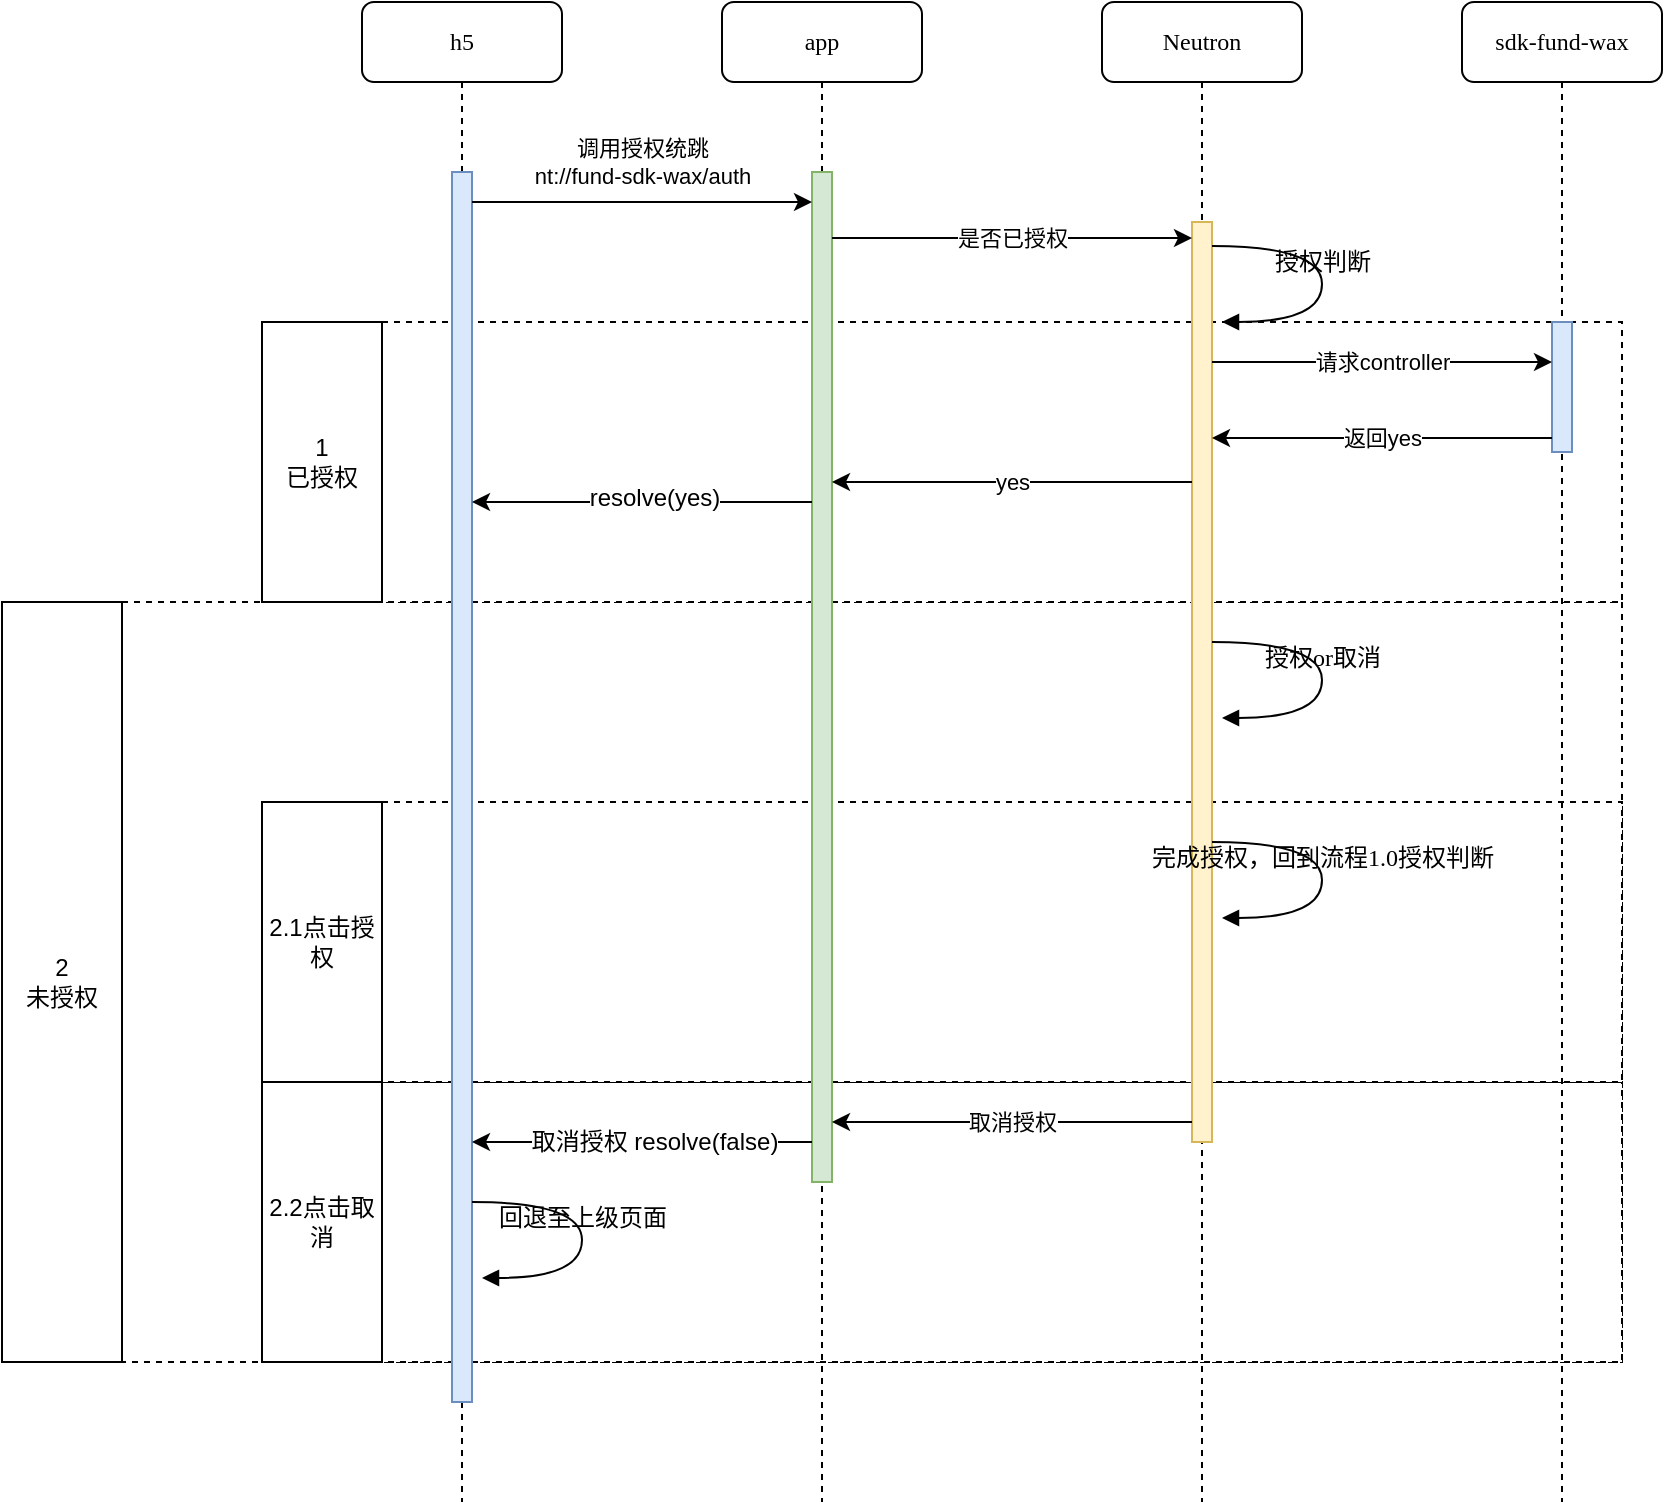 <mxfile version="11.2.8" type="github" pages="1"><diagram id="Ock7Xd0HV5n3OM-indo1" name="Page-1"><mxGraphModel dx="1731" dy="501" grid="1" gridSize="10" guides="1" tooltips="1" connect="1" arrows="1" fold="1" page="1" pageScale="1" pageWidth="827" pageHeight="1169" math="0" shadow="0"><root><mxCell id="0"/><mxCell id="1" parent="0"/><mxCell id="49L9eXm8t-Tmru4rwehV-25" value="" style="rounded=0;whiteSpace=wrap;html=1;dashed=1;" vertex="1" parent="1"><mxGeometry x="-80" y="380" width="810" height="380" as="geometry"/></mxCell><mxCell id="49L9eXm8t-Tmru4rwehV-48" value="" style="rounded=0;whiteSpace=wrap;html=1;dashed=1;" vertex="1" parent="1"><mxGeometry x="50" y="620" width="680" height="140" as="geometry"/></mxCell><mxCell id="49L9eXm8t-Tmru4rwehV-42" value="" style="rounded=0;whiteSpace=wrap;html=1;dashed=1;" vertex="1" parent="1"><mxGeometry x="50" y="480" width="680" height="140" as="geometry"/></mxCell><mxCell id="49L9eXm8t-Tmru4rwehV-20" value="" style="rounded=0;whiteSpace=wrap;html=1;dashed=1;" vertex="1" parent="1"><mxGeometry x="50" y="240" width="680" height="140" as="geometry"/></mxCell><mxCell id="49L9eXm8t-Tmru4rwehV-2" value="h5" style="shape=umlLifeline;perimeter=lifelinePerimeter;whiteSpace=wrap;html=1;container=1;collapsible=0;recursiveResize=0;outlineConnect=0;rounded=1;shadow=0;comic=0;labelBackgroundColor=none;strokeColor=#000000;strokeWidth=1;fillColor=#FFFFFF;fontFamily=Verdana;fontSize=12;fontColor=#000000;align=center;" vertex="1" parent="1"><mxGeometry x="100" y="80" width="100" height="750" as="geometry"/></mxCell><mxCell id="49L9eXm8t-Tmru4rwehV-10" value="" style="html=1;points=[];perimeter=orthogonalPerimeter;rounded=0;shadow=0;comic=0;labelBackgroundColor=none;strokeColor=#6c8ebf;strokeWidth=1;fillColor=#dae8fc;fontFamily=Verdana;fontSize=12;align=center;" vertex="1" parent="49L9eXm8t-Tmru4rwehV-2"><mxGeometry x="45" y="85" width="10" height="615" as="geometry"/></mxCell><mxCell id="49L9eXm8t-Tmru4rwehV-6" value="sdk-fund-wax" style="shape=umlLifeline;perimeter=lifelinePerimeter;whiteSpace=wrap;html=1;container=1;collapsible=0;recursiveResize=0;outlineConnect=0;rounded=1;shadow=0;comic=0;labelBackgroundColor=none;strokeColor=#000000;strokeWidth=1;fillColor=#FFFFFF;fontFamily=Verdana;fontSize=12;fontColor=#000000;align=center;" vertex="1" parent="1"><mxGeometry x="650" y="80" width="100" height="750" as="geometry"/></mxCell><mxCell id="49L9eXm8t-Tmru4rwehV-17" value="" style="html=1;points=[];perimeter=orthogonalPerimeter;rounded=0;shadow=0;comic=0;labelBackgroundColor=none;strokeColor=#6c8ebf;strokeWidth=1;fillColor=#dae8fc;fontFamily=Verdana;fontSize=12;align=center;" vertex="1" parent="49L9eXm8t-Tmru4rwehV-6"><mxGeometry x="45" y="160" width="10" height="65" as="geometry"/></mxCell><mxCell id="49L9eXm8t-Tmru4rwehV-11" value="app" style="shape=umlLifeline;perimeter=lifelinePerimeter;whiteSpace=wrap;html=1;container=1;collapsible=0;recursiveResize=0;outlineConnect=0;rounded=1;shadow=0;comic=0;labelBackgroundColor=none;strokeColor=#000000;strokeWidth=1;fillColor=#FFFFFF;fontFamily=Verdana;fontSize=12;fontColor=#000000;align=center;" vertex="1" parent="1"><mxGeometry x="280" y="80" width="100" height="750" as="geometry"/></mxCell><mxCell id="49L9eXm8t-Tmru4rwehV-12" value="" style="html=1;points=[];perimeter=orthogonalPerimeter;rounded=0;shadow=0;comic=0;labelBackgroundColor=none;strokeColor=#82b366;strokeWidth=1;fillColor=#d5e8d4;fontFamily=Verdana;fontSize=12;align=center;" vertex="1" parent="49L9eXm8t-Tmru4rwehV-11"><mxGeometry x="45" y="85" width="10" height="505" as="geometry"/></mxCell><mxCell id="49L9eXm8t-Tmru4rwehV-13" value="调用授权统跳&lt;br&gt;nt://fund-sdk-wax/auth" style="edgeStyle=orthogonalEdgeStyle;rounded=0;orthogonalLoop=1;jettySize=auto;html=1;" edge="1" parent="1" source="49L9eXm8t-Tmru4rwehV-10" target="49L9eXm8t-Tmru4rwehV-12"><mxGeometry y="20" relative="1" as="geometry"><Array as="points"><mxPoint x="270" y="180"/><mxPoint x="270" y="180"/></Array><mxPoint as="offset"/></mxGeometry></mxCell><mxCell id="49L9eXm8t-Tmru4rwehV-14" value="Neutron" style="shape=umlLifeline;perimeter=lifelinePerimeter;whiteSpace=wrap;html=1;container=1;collapsible=0;recursiveResize=0;outlineConnect=0;rounded=1;shadow=0;comic=0;labelBackgroundColor=none;strokeColor=#000000;strokeWidth=1;fillColor=#FFFFFF;fontFamily=Verdana;fontSize=12;fontColor=#000000;align=center;" vertex="1" parent="1"><mxGeometry x="470" y="80" width="100" height="750" as="geometry"/></mxCell><mxCell id="49L9eXm8t-Tmru4rwehV-15" value="" style="html=1;points=[];perimeter=orthogonalPerimeter;rounded=0;shadow=0;comic=0;labelBackgroundColor=none;strokeColor=#d6b656;strokeWidth=1;fillColor=#fff2cc;fontFamily=Verdana;fontSize=12;align=center;" vertex="1" parent="49L9eXm8t-Tmru4rwehV-14"><mxGeometry x="45" y="110" width="10" height="460" as="geometry"/></mxCell><mxCell id="49L9eXm8t-Tmru4rwehV-16" value="是否已授权" style="edgeStyle=orthogonalEdgeStyle;rounded=0;orthogonalLoop=1;jettySize=auto;html=1;" edge="1" parent="1" source="49L9eXm8t-Tmru4rwehV-12" target="49L9eXm8t-Tmru4rwehV-15"><mxGeometry relative="1" as="geometry"><Array as="points"><mxPoint x="460" y="198"/><mxPoint x="460" y="198"/></Array></mxGeometry></mxCell><mxCell id="49L9eXm8t-Tmru4rwehV-18" value="请求controller" style="edgeStyle=orthogonalEdgeStyle;rounded=0;orthogonalLoop=1;jettySize=auto;html=1;" edge="1" parent="1" source="49L9eXm8t-Tmru4rwehV-15" target="49L9eXm8t-Tmru4rwehV-17"><mxGeometry relative="1" as="geometry"><Array as="points"><mxPoint x="650" y="260"/><mxPoint x="650" y="260"/></Array></mxGeometry></mxCell><mxCell id="49L9eXm8t-Tmru4rwehV-19" value="1&lt;br&gt;已授权" style="rounded=0;whiteSpace=wrap;html=1;" vertex="1" parent="1"><mxGeometry x="50" y="240" width="60" height="140" as="geometry"/></mxCell><mxCell id="49L9eXm8t-Tmru4rwehV-22" value="返回yes" style="edgeStyle=orthogonalEdgeStyle;rounded=0;orthogonalLoop=1;jettySize=auto;html=1;" edge="1" parent="1" source="49L9eXm8t-Tmru4rwehV-17" target="49L9eXm8t-Tmru4rwehV-15"><mxGeometry relative="1" as="geometry"><Array as="points"><mxPoint x="660" y="298"/><mxPoint x="660" y="298"/></Array></mxGeometry></mxCell><mxCell id="49L9eXm8t-Tmru4rwehV-23" value="yes" style="edgeStyle=orthogonalEdgeStyle;rounded=0;orthogonalLoop=1;jettySize=auto;html=1;" edge="1" parent="1" source="49L9eXm8t-Tmru4rwehV-15" target="49L9eXm8t-Tmru4rwehV-12"><mxGeometry relative="1" as="geometry"><Array as="points"><mxPoint x="380" y="320"/><mxPoint x="380" y="320"/></Array></mxGeometry></mxCell><mxCell id="49L9eXm8t-Tmru4rwehV-24" style="edgeStyle=orthogonalEdgeStyle;rounded=0;orthogonalLoop=1;jettySize=auto;html=1;" edge="1" parent="1" source="49L9eXm8t-Tmru4rwehV-12" target="49L9eXm8t-Tmru4rwehV-10"><mxGeometry relative="1" as="geometry"><Array as="points"><mxPoint x="200" y="330"/><mxPoint x="200" y="330"/></Array></mxGeometry></mxCell><mxCell id="49L9eXm8t-Tmru4rwehV-28" value="resolve(yes)" style="text;html=1;resizable=0;points=[];align=center;verticalAlign=middle;labelBackgroundColor=#ffffff;" vertex="1" connectable="0" parent="49L9eXm8t-Tmru4rwehV-24"><mxGeometry x="0.471" y="-46" relative="1" as="geometry"><mxPoint x="46" y="44" as="offset"/></mxGeometry></mxCell><mxCell id="49L9eXm8t-Tmru4rwehV-26" value="2&lt;br&gt;未授权" style="rounded=0;whiteSpace=wrap;html=1;" vertex="1" parent="1"><mxGeometry x="-80" y="380" width="60" height="380" as="geometry"/></mxCell><mxCell id="49L9eXm8t-Tmru4rwehV-27" value="授权判断" style="html=1;verticalAlign=bottom;endArrow=block;labelBackgroundColor=none;fontFamily=Verdana;fontSize=12;elbow=vertical;edgeStyle=orthogonalEdgeStyle;curved=1;entryX=1;entryY=0.286;entryPerimeter=0;exitX=1.038;exitY=0.345;exitPerimeter=0;" edge="1" parent="1"><mxGeometry relative="1" as="geometry"><mxPoint x="525" y="202" as="sourcePoint"/><mxPoint x="530" y="240" as="targetPoint"/><Array as="points"><mxPoint x="580" y="202"/><mxPoint x="580" y="240"/></Array></mxGeometry></mxCell><mxCell id="49L9eXm8t-Tmru4rwehV-36" value="授权or取消" style="html=1;verticalAlign=bottom;endArrow=block;labelBackgroundColor=none;fontFamily=Verdana;fontSize=12;elbow=vertical;edgeStyle=orthogonalEdgeStyle;curved=1;entryX=1;entryY=0.286;entryPerimeter=0;exitX=1.038;exitY=0.345;exitPerimeter=0;" edge="1" parent="1"><mxGeometry relative="1" as="geometry"><mxPoint x="525" y="400" as="sourcePoint"/><mxPoint x="530" y="438" as="targetPoint"/><Array as="points"><mxPoint x="580" y="400"/><mxPoint x="580" y="438"/></Array></mxGeometry></mxCell><mxCell id="49L9eXm8t-Tmru4rwehV-43" value="2.1点击授权" style="rounded=0;whiteSpace=wrap;html=1;" vertex="1" parent="1"><mxGeometry x="50" y="480" width="60" height="140" as="geometry"/></mxCell><mxCell id="49L9eXm8t-Tmru4rwehV-44" value="完成授权，回到流程1.0授权判断" style="html=1;verticalAlign=bottom;endArrow=block;labelBackgroundColor=none;fontFamily=Verdana;fontSize=12;elbow=vertical;edgeStyle=orthogonalEdgeStyle;curved=1;entryX=1;entryY=0.286;entryPerimeter=0;exitX=1.038;exitY=0.345;exitPerimeter=0;" edge="1" parent="1"><mxGeometry relative="1" as="geometry"><mxPoint x="525" y="500" as="sourcePoint"/><mxPoint x="530" y="538" as="targetPoint"/><Array as="points"><mxPoint x="580" y="500"/><mxPoint x="580" y="538"/></Array></mxGeometry></mxCell><mxCell id="49L9eXm8t-Tmru4rwehV-47" value="2.2点击取消" style="rounded=0;whiteSpace=wrap;html=1;" vertex="1" parent="1"><mxGeometry x="50" y="620" width="60" height="140" as="geometry"/></mxCell><mxCell id="49L9eXm8t-Tmru4rwehV-49" style="edgeStyle=orthogonalEdgeStyle;rounded=0;orthogonalLoop=1;jettySize=auto;html=1;" edge="1" parent="1" target="49L9eXm8t-Tmru4rwehV-10"><mxGeometry relative="1" as="geometry"><mxPoint x="325" y="650" as="sourcePoint"/><Array as="points"><mxPoint x="190" y="650"/><mxPoint x="190" y="650"/></Array></mxGeometry></mxCell><mxCell id="49L9eXm8t-Tmru4rwehV-50" value="取消授权 resolve(false)" style="text;html=1;resizable=0;points=[];align=center;verticalAlign=middle;labelBackgroundColor=#ffffff;" vertex="1" connectable="0" parent="49L9eXm8t-Tmru4rwehV-49"><mxGeometry x="0.588" y="-56" relative="1" as="geometry"><mxPoint x="56" y="56" as="offset"/></mxGeometry></mxCell><mxCell id="49L9eXm8t-Tmru4rwehV-51" value="回退至上级页面" style="html=1;verticalAlign=bottom;endArrow=block;labelBackgroundColor=none;fontFamily=Verdana;fontSize=12;elbow=vertical;edgeStyle=orthogonalEdgeStyle;curved=1;entryX=1;entryY=0.286;entryPerimeter=0;exitX=1.038;exitY=0.345;exitPerimeter=0;" edge="1" parent="1"><mxGeometry relative="1" as="geometry"><mxPoint x="155" y="680" as="sourcePoint"/><mxPoint x="160" y="718" as="targetPoint"/><Array as="points"><mxPoint x="210" y="680"/><mxPoint x="210" y="718"/></Array></mxGeometry></mxCell><mxCell id="49L9eXm8t-Tmru4rwehV-52" value="取消授权" style="edgeStyle=orthogonalEdgeStyle;rounded=0;orthogonalLoop=1;jettySize=auto;html=1;" edge="1" parent="1" source="49L9eXm8t-Tmru4rwehV-15" target="49L9eXm8t-Tmru4rwehV-12"><mxGeometry relative="1" as="geometry"><Array as="points"><mxPoint x="390" y="640"/><mxPoint x="390" y="640"/></Array></mxGeometry></mxCell></root></mxGraphModel></diagram></mxfile>